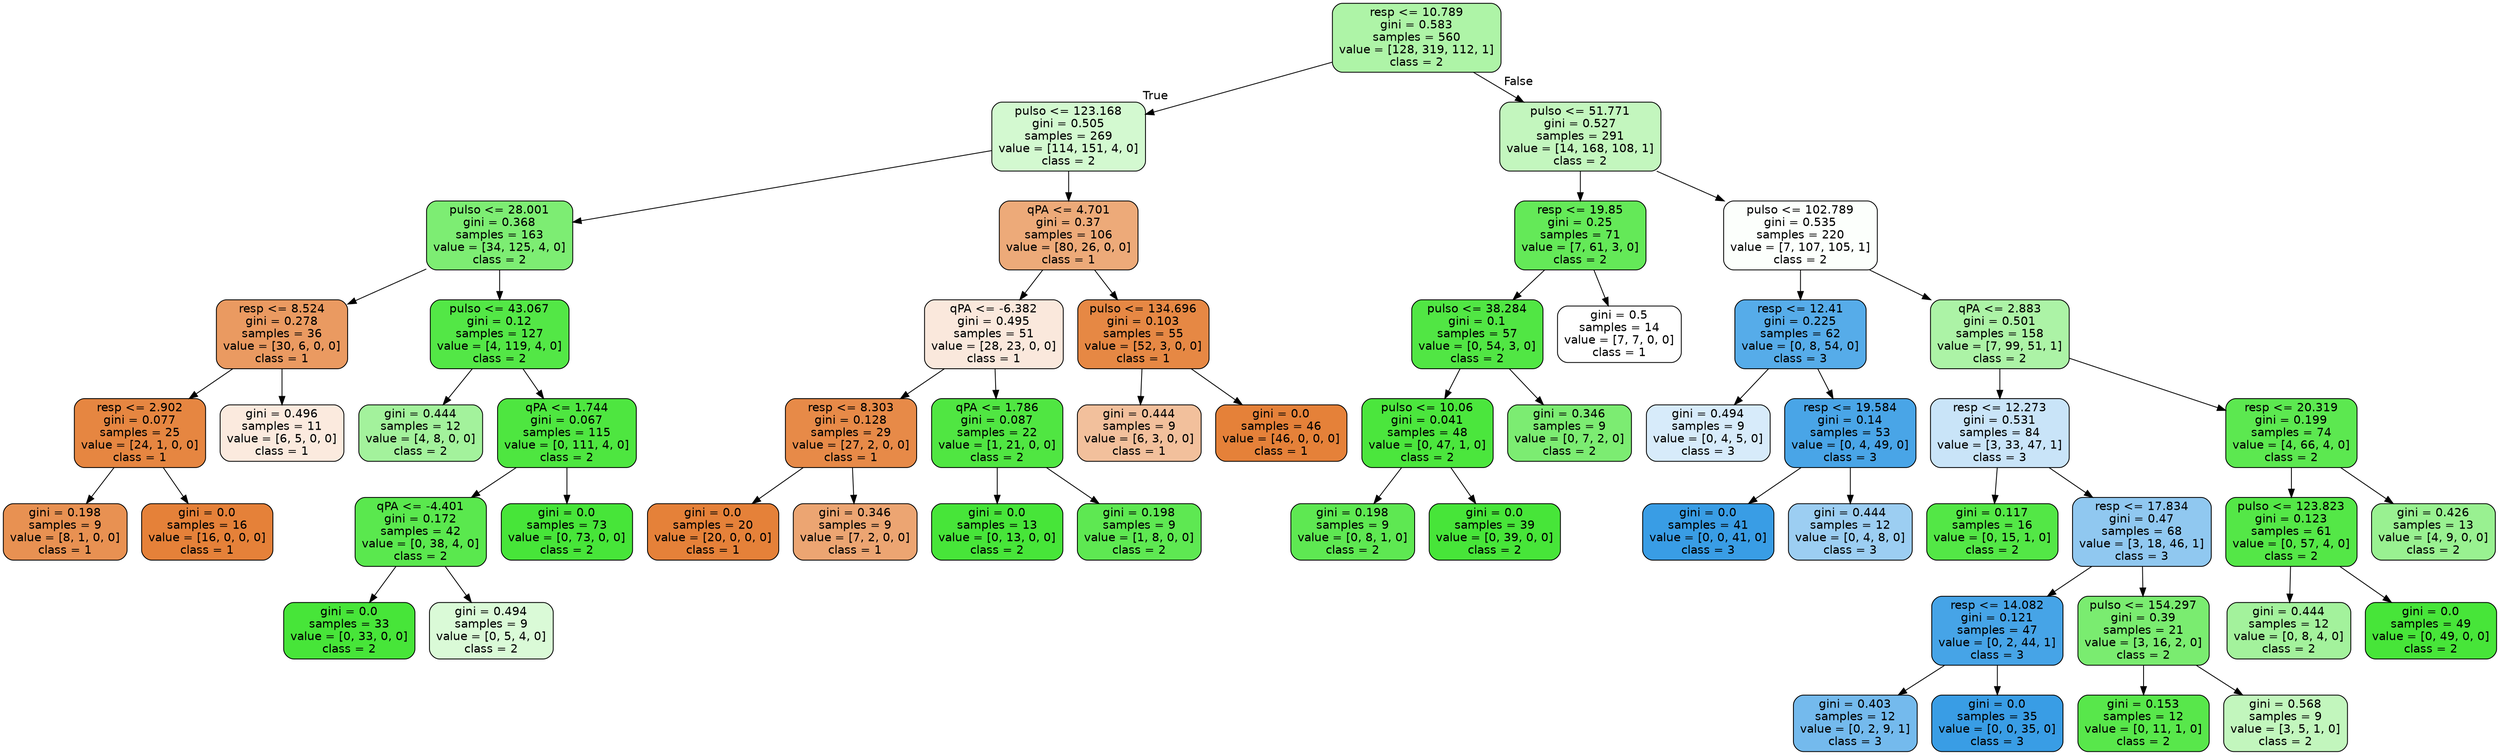 digraph Tree {
node [shape=box, style="filled, rounded", color="black", fontname="helvetica"] ;
edge [fontname="helvetica"] ;
0 [label="resp <= 10.789\ngini = 0.583\nsamples = 560\nvalue = [128, 319, 112, 1]\nclass = 2", fillcolor="#aef4a7"] ;
1 [label="pulso <= 123.168\ngini = 0.505\nsamples = 269\nvalue = [114, 151, 4, 0]\nclass = 2", fillcolor="#d3f9d0"] ;
0 -> 1 [labeldistance=2.5, labelangle=45, headlabel="True"] ;
2 [label="pulso <= 28.001\ngini = 0.368\nsamples = 163\nvalue = [34, 125, 4, 0]\nclass = 2", fillcolor="#7ded73"] ;
1 -> 2 ;
3 [label="resp <= 8.524\ngini = 0.278\nsamples = 36\nvalue = [30, 6, 0, 0]\nclass = 1", fillcolor="#ea9a61"] ;
2 -> 3 ;
4 [label="resp <= 2.902\ngini = 0.077\nsamples = 25\nvalue = [24, 1, 0, 0]\nclass = 1", fillcolor="#e68641"] ;
3 -> 4 ;
5 [label="gini = 0.198\nsamples = 9\nvalue = [8, 1, 0, 0]\nclass = 1", fillcolor="#e89152"] ;
4 -> 5 ;
6 [label="gini = 0.0\nsamples = 16\nvalue = [16, 0, 0, 0]\nclass = 1", fillcolor="#e58139"] ;
4 -> 6 ;
7 [label="gini = 0.496\nsamples = 11\nvalue = [6, 5, 0, 0]\nclass = 1", fillcolor="#fbeade"] ;
3 -> 7 ;
8 [label="pulso <= 43.067\ngini = 0.12\nsamples = 127\nvalue = [4, 119, 4, 0]\nclass = 2", fillcolor="#53e746"] ;
2 -> 8 ;
9 [label="gini = 0.444\nsamples = 12\nvalue = [4, 8, 0, 0]\nclass = 2", fillcolor="#a3f29c"] ;
8 -> 9 ;
10 [label="qPA <= 1.744\ngini = 0.067\nsamples = 115\nvalue = [0, 111, 4, 0]\nclass = 2", fillcolor="#4ee640"] ;
8 -> 10 ;
11 [label="qPA <= -4.401\ngini = 0.172\nsamples = 42\nvalue = [0, 38, 4, 0]\nclass = 2", fillcolor="#5ae84e"] ;
10 -> 11 ;
12 [label="gini = 0.0\nsamples = 33\nvalue = [0, 33, 0, 0]\nclass = 2", fillcolor="#47e539"] ;
11 -> 12 ;
13 [label="gini = 0.494\nsamples = 9\nvalue = [0, 5, 4, 0]\nclass = 2", fillcolor="#dafad7"] ;
11 -> 13 ;
14 [label="gini = 0.0\nsamples = 73\nvalue = [0, 73, 0, 0]\nclass = 2", fillcolor="#47e539"] ;
10 -> 14 ;
15 [label="qPA <= 4.701\ngini = 0.37\nsamples = 106\nvalue = [80, 26, 0, 0]\nclass = 1", fillcolor="#edaa79"] ;
1 -> 15 ;
16 [label="qPA <= -6.382\ngini = 0.495\nsamples = 51\nvalue = [28, 23, 0, 0]\nclass = 1", fillcolor="#fae8dc"] ;
15 -> 16 ;
17 [label="resp <= 8.303\ngini = 0.128\nsamples = 29\nvalue = [27, 2, 0, 0]\nclass = 1", fillcolor="#e78a48"] ;
16 -> 17 ;
18 [label="gini = 0.0\nsamples = 20\nvalue = [20, 0, 0, 0]\nclass = 1", fillcolor="#e58139"] ;
17 -> 18 ;
19 [label="gini = 0.346\nsamples = 9\nvalue = [7, 2, 0, 0]\nclass = 1", fillcolor="#eca572"] ;
17 -> 19 ;
20 [label="qPA <= 1.786\ngini = 0.087\nsamples = 22\nvalue = [1, 21, 0, 0]\nclass = 2", fillcolor="#50e642"] ;
16 -> 20 ;
21 [label="gini = 0.0\nsamples = 13\nvalue = [0, 13, 0, 0]\nclass = 2", fillcolor="#47e539"] ;
20 -> 21 ;
22 [label="gini = 0.198\nsamples = 9\nvalue = [1, 8, 0, 0]\nclass = 2", fillcolor="#5ee852"] ;
20 -> 22 ;
23 [label="pulso <= 134.696\ngini = 0.103\nsamples = 55\nvalue = [52, 3, 0, 0]\nclass = 1", fillcolor="#e68844"] ;
15 -> 23 ;
24 [label="gini = 0.444\nsamples = 9\nvalue = [6, 3, 0, 0]\nclass = 1", fillcolor="#f2c09c"] ;
23 -> 24 ;
25 [label="gini = 0.0\nsamples = 46\nvalue = [46, 0, 0, 0]\nclass = 1", fillcolor="#e58139"] ;
23 -> 25 ;
26 [label="pulso <= 51.771\ngini = 0.527\nsamples = 291\nvalue = [14, 168, 108, 1]\nclass = 2", fillcolor="#c3f6be"] ;
0 -> 26 [labeldistance=2.5, labelangle=-45, headlabel="False"] ;
27 [label="resp <= 19.85\ngini = 0.25\nsamples = 71\nvalue = [7, 61, 3, 0]\nclass = 2", fillcolor="#64e958"] ;
26 -> 27 ;
28 [label="pulso <= 38.284\ngini = 0.1\nsamples = 57\nvalue = [0, 54, 3, 0]\nclass = 2", fillcolor="#51e644"] ;
27 -> 28 ;
29 [label="pulso <= 10.06\ngini = 0.041\nsamples = 48\nvalue = [0, 47, 1, 0]\nclass = 2", fillcolor="#4be63d"] ;
28 -> 29 ;
30 [label="gini = 0.198\nsamples = 9\nvalue = [0, 8, 1, 0]\nclass = 2", fillcolor="#5ee852"] ;
29 -> 30 ;
31 [label="gini = 0.0\nsamples = 39\nvalue = [0, 39, 0, 0]\nclass = 2", fillcolor="#47e539"] ;
29 -> 31 ;
32 [label="gini = 0.346\nsamples = 9\nvalue = [0, 7, 2, 0]\nclass = 2", fillcolor="#7cec72"] ;
28 -> 32 ;
33 [label="gini = 0.5\nsamples = 14\nvalue = [7, 7, 0, 0]\nclass = 1", fillcolor="#ffffff"] ;
27 -> 33 ;
34 [label="pulso <= 102.789\ngini = 0.535\nsamples = 220\nvalue = [7, 107, 105, 1]\nclass = 2", fillcolor="#fcfffc"] ;
26 -> 34 ;
35 [label="resp <= 12.41\ngini = 0.225\nsamples = 62\nvalue = [0, 8, 54, 0]\nclass = 3", fillcolor="#56ace9"] ;
34 -> 35 ;
36 [label="gini = 0.494\nsamples = 9\nvalue = [0, 4, 5, 0]\nclass = 3", fillcolor="#d7ebfa"] ;
35 -> 36 ;
37 [label="resp <= 19.584\ngini = 0.14\nsamples = 53\nvalue = [0, 4, 49, 0]\nclass = 3", fillcolor="#49a5e7"] ;
35 -> 37 ;
38 [label="gini = 0.0\nsamples = 41\nvalue = [0, 0, 41, 0]\nclass = 3", fillcolor="#399de5"] ;
37 -> 38 ;
39 [label="gini = 0.444\nsamples = 12\nvalue = [0, 4, 8, 0]\nclass = 3", fillcolor="#9ccef2"] ;
37 -> 39 ;
40 [label="qPA <= 2.883\ngini = 0.501\nsamples = 158\nvalue = [7, 99, 51, 1]\nclass = 2", fillcolor="#acf3a6"] ;
34 -> 40 ;
41 [label="resp <= 12.273\ngini = 0.531\nsamples = 84\nvalue = [3, 33, 47, 1]\nclass = 3", fillcolor="#c9e4f8"] ;
40 -> 41 ;
42 [label="gini = 0.117\nsamples = 16\nvalue = [0, 15, 1, 0]\nclass = 2", fillcolor="#53e746"] ;
41 -> 42 ;
43 [label="resp <= 17.834\ngini = 0.47\nsamples = 68\nvalue = [3, 18, 46, 1]\nclass = 3", fillcolor="#90c8f0"] ;
41 -> 43 ;
44 [label="resp <= 14.082\ngini = 0.121\nsamples = 47\nvalue = [0, 2, 44, 1]\nclass = 3", fillcolor="#46a4e7"] ;
43 -> 44 ;
45 [label="gini = 0.403\nsamples = 12\nvalue = [0, 2, 9, 1]\nclass = 3", fillcolor="#74baed"] ;
44 -> 45 ;
46 [label="gini = 0.0\nsamples = 35\nvalue = [0, 0, 35, 0]\nclass = 3", fillcolor="#399de5"] ;
44 -> 46 ;
47 [label="pulso <= 154.297\ngini = 0.39\nsamples = 21\nvalue = [3, 16, 2, 0]\nclass = 2", fillcolor="#7aec70"] ;
43 -> 47 ;
48 [label="gini = 0.153\nsamples = 12\nvalue = [0, 11, 1, 0]\nclass = 2", fillcolor="#58e74b"] ;
47 -> 48 ;
49 [label="gini = 0.568\nsamples = 9\nvalue = [3, 5, 1, 0]\nclass = 2", fillcolor="#c2f6bd"] ;
47 -> 49 ;
50 [label="resp <= 20.319\ngini = 0.199\nsamples = 74\nvalue = [4, 66, 4, 0]\nclass = 2", fillcolor="#5ce850"] ;
40 -> 50 ;
51 [label="pulso <= 123.823\ngini = 0.123\nsamples = 61\nvalue = [0, 57, 4, 0]\nclass = 2", fillcolor="#54e747"] ;
50 -> 51 ;
52 [label="gini = 0.444\nsamples = 12\nvalue = [0, 8, 4, 0]\nclass = 2", fillcolor="#a3f29c"] ;
51 -> 52 ;
53 [label="gini = 0.0\nsamples = 49\nvalue = [0, 49, 0, 0]\nclass = 2", fillcolor="#47e539"] ;
51 -> 53 ;
54 [label="gini = 0.426\nsamples = 13\nvalue = [4, 9, 0, 0]\nclass = 2", fillcolor="#99f191"] ;
50 -> 54 ;
}